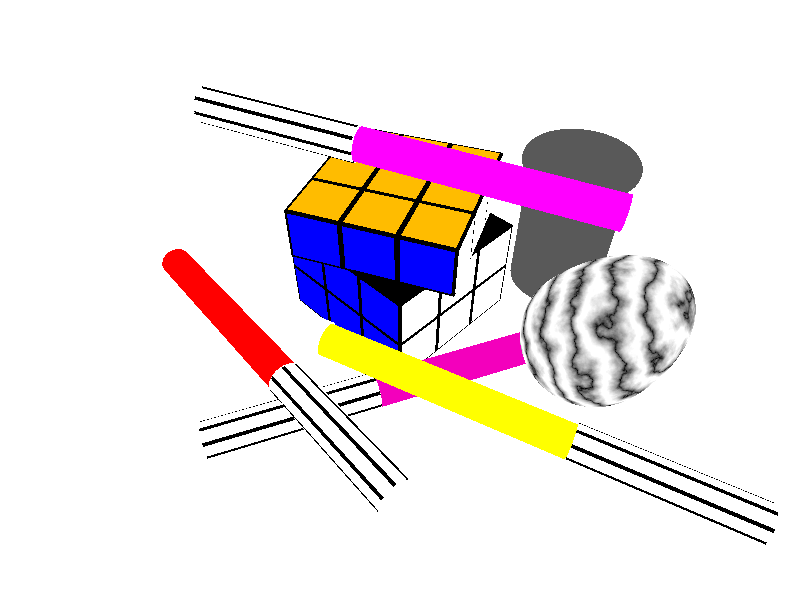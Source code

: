//
// Stephan Fortelny
// Computer Graphics
// Exercise 1
// 6/10/11
//

#include "colors.inc"

#declare LS = <9,15,2>;

background {
  color White
}

camera {
  location <0,9,-9>
  look_at  <0, 0, 0>
}

light_source {
  LS
  color White
  looks_like {
    sphere {
      LS
      5
    }
  }
}

//
//////////////////// PLANE ////////////////////
//

plane {
  y, 0
  pigment {
    color White
  }
  finish {
    ambient 0.35
  }
}

//
//////////////////// RUBIX-CUBE ////////////////////
//

#declare STICKER_DEPTH = 0.0125;
#declare STICKER_MARGIN = 0.05;

#declare RX_BOX_MAIN_WIDTH = 1;

#declare RX_BOX_MAIN_START_X = -1.5;
#declare RX_BOX_MAIN_START_Y = 0;
#declare RX_BOX_MAIN_START_Z = -1.5;


#declare RX_BOX_MAIN = box {
  <RX_BOX_MAIN_START_X,
   RX_BOX_MAIN_START_Y,
   RX_BOX_MAIN_START_Z>,
  <RX_BOX_MAIN_START_X+RX_BOX_MAIN_WIDTH,
   RX_BOX_MAIN_START_Y+RX_BOX_MAIN_WIDTH,
   RX_BOX_MAIN_START_Z+RX_BOX_MAIN_WIDTH>
  pigment { color Black }
  finish {
    phong .75
    phong_size 150
  }
}

#declare RX_BOX_FRONT = box {
  <RX_BOX_MAIN_START_X + STICKER_MARGIN,
   RX_BOX_MAIN_START_Y + STICKER_MARGIN,
   RX_BOX_MAIN_START_Z>,
  <RX_BOX_MAIN_START_X + RX_BOX_MAIN_WIDTH - STICKER_MARGIN,
   RX_BOX_MAIN_START_Y + RX_BOX_MAIN_WIDTH - STICKER_MARGIN,
   RX_BOX_MAIN_START_Z - STICKER_DEPTH>
  pigment { color Blue }
  finish {
    ambient 0.30
  }
}

#macro Make_RX_BOX_TOP(TOPCOLOR)
  box {
    <RX_BOX_MAIN_START_X + STICKER_MARGIN,
    RX_BOX_MAIN_START_Y + RX_BOX_MAIN_WIDTH,
    RX_BOX_MAIN_START_Z + STICKER_MARGIN>
    <RX_BOX_MAIN_START_X + RX_BOX_MAIN_WIDTH - STICKER_MARGIN,
    RX_BOX_MAIN_START_Y + RX_BOX_MAIN_WIDTH + STICKER_DEPTH,
    RX_BOX_MAIN_START_Z + RX_BOX_MAIN_WIDTH - STICKER_MARGIN>
    pigment { color TOPCOLOR }
    finish {
      ambient 0.25
    }
  }
#end
										 
                                                                          	  
#declare RX_BOX_RIGHT = box {
  <RX_BOX_MAIN_START_X + RX_BOX_MAIN_WIDTH,
   RX_BOX_MAIN_START_Y + STICKER_MARGIN,
   RX_BOX_MAIN_START_Z + STICKER_MARGIN>
  <RX_BOX_MAIN_START_X + RX_BOX_MAIN_WIDTH + STICKER_DEPTH,
   RX_BOX_MAIN_START_Y + RX_BOX_MAIN_WIDTH - STICKER_MARGIN,
   RX_BOX_MAIN_START_Z + RX_BOX_MAIN_WIDTH - STICKER_MARGIN>
  pigment {
    color rgb<1,1,1>
  }
  finish {
    ambient 0.3
  }
}

#macro Make_RX_BOX(TOPCOLOR)
  union {
    object { RX_BOX_MAIN }
    Make_RX_BOX_TOP(TOPCOLOR)
    object { RX_BOX_FRONT }
    object { RX_BOX_RIGHT }
  }
#end

#macro Make_RX_ROW(TOPCOLOR)
  union {
    object { Make_RX_BOX(TOPCOLOR) }
    object { Make_RX_BOX(TOPCOLOR)
      translate RX_BOX_MAIN_WIDTH*x
    }
    object { Make_RX_BOX(TOPCOLOR)
      translate RX_BOX_MAIN_WIDTH*x*2
    }
  }
#end

#macro Make_RX_FLOOR(TOPCOLOR)
  union {
    object { Make_RX_ROW(TOPCOLOR) }
    object { Make_RX_ROW(TOPCOLOR)
      translate RX_BOX_MAIN_WIDTH*z
    }
    object { Make_RX_ROW(TOPCOLOR)
      translate RX_BOX_MAIN_WIDTH*z*2
    }
  }
#end

#declare RX_CUBE = union {
  object { Make_RX_FLOOR(Black)
  }
  object { Make_RX_FLOOR(Black)
    translate RX_BOX_MAIN_WIDTH*y
  }
  object { Make_RX_FLOOR(Orange)
    translate RX_BOX_MAIN_WIDTH*y*2
    rotate y*-25
  }
}

//
//////////////////// PENS ////////////////////
//

#declare PEN_RADIUS_BOT = 0.33;
#declare PEN_RADIUS_MID = 0.30;
#declare PEN_RADIUS_TOP = PEN_RADIUS_BOT;
#declare PEN_RADIUS_TOP_DIFF = 0.03;
#declare PEN_X_START = 0;
#declare PEN_L_BOT = 0.2;
#declare PEN_L_MID = 4.5;
#declare PEN_L_TOP = 3;
#declare PEN_L = PEN_L_BOT + PEN_L_MID + PEN_L_TOP;
#declare PEN_Y = 0;
#declare PEN_Z = 0;

#macro Make_Pen(Color, PEN_Y_START, PEN_Y_END)
  #local PEN_Y_DIFF = abs(PEN_Y_END - PEN_Y_START);
  #if (PEN_Y_START > PEN_Y_END)
    #local PEN_Y_MOD = -1;
  #else
    #local PEN_Y_MOD = 1;
  #end
  
  #debug concat("PEN_Y_DIFF:",str(PEN_Y_DIFF, 5, 5), "\n")
  #if (PEN_Y_DIFF = 0)
    #local PEN_X = PEN_L;
    #debug concat("PEN_X:",str(PEN_X, 5, 5), "\n")
  #else
    #local PEN_X = sqrt(pow(PEN_L,2)-pow(PEN_Y_DIFF,2));
    #debug concat("PEN_X:",str(PEN_X, 5, 5), "\n")
  #end
  
  #local COS_BETA = PEN_X / PEN_L;
  
  #local PEN_X_BOT = PEN_L_BOT * COS_BETA;
  #debug concat("PEN_X_BOT:",str(PEN_X_BOT, 5, 5), "\n")
  #local PEN_X_MID = ((PEN_L_BOT+PEN_L_MID) * COS_BETA)-PEN_X_BOT;
  #debug concat("PEN_X_MID:",str(PEN_X_MID, 5, 5), "\n")
  #local PEN_X_TOP = ((PEN_L_BOT+PEN_L_MID+PEN_L_TOP) * COS_BETA)-PEN_X_BOT-PEN_X_MID;
  #debug concat("PEN_X_TOP:",str(PEN_X_TOP, 5, 5), "\n")
  
  #local PEN_Y_BOT = sqrt(pow(PEN_L_BOT,2)-pow(PEN_X_BOT,2));
  #debug concat("PEN_Y_BOT:",str(PEN_Y_BOT, 5, 5), "\n")
  
  #local PEN_Y_MID = sqrt(
    pow(PEN_L_BOT+PEN_L_MID,2)
    -pow(PEN_X_BOT+PEN_X_MID,2))
  -PEN_Y_BOT;
  #debug concat("PEN_Y_MID:",str(PEN_Y_MID, 5, 5), "\n")
  #local PEN_Y_TOP = sqrt(
    pow(PEN_L_BOT+PEN_L_MID+PEN_L_TOP,2)
    -pow(PEN_X_BOT+PEN_X_MID+PEN_X_TOP,2))
  -PEN_Y_BOT-PEN_Y_MID;
  #debug concat("PEN_Y_TOP:",str(PEN_Y_TOP, 5, 5), "\n")

  union {
    cylinder {
      <PEN_X_START, PEN_Y_START, PEN_Z>,
      <PEN_X_START + PEN_X_BOT, PEN_Y_START + (PEN_Y_BOT * PEN_Y_MOD), PEN_Z>
      PEN_RADIUS_BOT            
      pigment {
	color White 
      }
    }
    cylinder {
      <PEN_X_START + PEN_X_BOT, PEN_Y_START + (PEN_Y_BOT * PEN_Y_MOD), PEN_Z>
      <PEN_X_START + PEN_X_BOT + PEN_X_MID, PEN_Y_START + ((PEN_Y_BOT + PEN_Y_MID)*PEN_Y_MOD), PEN_Z>
      PEN_RADIUS_MID
      pigment {
	color Color
      }
    }
    
    #local XS = PEN_X_START + PEN_X_BOT + PEN_X_MID;
    #local XE = XS + PEN_X_TOP;
    #local YBM = PEN_Y_BOT + PEN_Y_MID;
    #local YBMT = YBM + PEN_Y_TOP;
    #local Y_DIFF = PEN_RADIUS_TOP/sqrt(2);
    #local Z_DIFF = Y_DIFF;

    
    #macro Make_Pen_Diff(PEN_Y_DIFF, PEN_Z_DIFF)
      cylinder {
	<XS,
	PEN_Y_START + ((YBM + PEN_Y_DIFF)*PEN_Y_MOD),
	PEN_Z + PEN_Z_DIFF>
	<XE,
	PEN_Y_START + ((YBMT + PEN_Y_DIFF)*PEN_Y_MOD),
	PEN_Z + PEN_Z_DIFF>
	PEN_RADIUS_TOP_DIFF
      }
    #end
    
    difference {
      cylinder {
	<XS, PEN_Y_START + ((YBM) * PEN_Y_MOD), PEN_Z>
	<XE, PEN_Y_START + ((YBMT)*PEN_Y_MOD), PEN_Z>
	PEN_RADIUS_TOP
	pigment {
	  color White
	}
	finish {
	  ambient 0.3
	}
      }
      Make_Pen_Diff(PEN_RADIUS_TOP,0)
      Make_Pen_Diff(Y_DIFF,Z_DIFF)
      Make_Pen_Diff(0,PEN_RADIUS_TOP)
      Make_Pen_Diff(-Y_DIFF,Z_DIFF)
      Make_Pen_Diff(-PEN_RADIUS_TOP,0)
      Make_Pen_Diff(-Y_DIFF,-Z_DIFF)
      Make_Pen_Diff(0,-PEN_RADIUS_TOP)
      Make_Pen_Diff(Y_DIFF,-Z_DIFF)
    }
    

  }
#end

//
//////////////////// EGG ////////////////////
//

#declare EGG_TEX = texture {
  pigment {
    marble
    turbulence 0.5
    color_map {
      [0.00 color Black]
      [0.80 color White]
    }
    rotate 50*z
  }
  finish {
    reflection 0.1
  }
}

#declare EGG_RADIUS = 2.5;
#declare EGG_UPPER_HALF_Y_SCALE = 1.5;

#declare EGG_UPPERPART =
  intersection{
    sphere{<0,0,0>,EGG_RADIUS scale <1,EGG_UPPER_HALF_Y_SCALE,1>}
    box{<-EGG_RADIUS,0,-EGG_RADIUS>,
      <EGG_RADIUS, EGG_UPPER_HALF_Y_SCALE * EGG_RADIUS,EGG_RADIUS>}
  }

#declare EGG_LOWERPART =
  intersection{
    sphere{<0,0,0>,EGG_RADIUS}
    box{<-EGG_RADIUS,-EGG_RADIUS,-EGG_RADIUS>,<EGG_RADIUS,0,EGG_RADIUS>}
  }

#declare EGG =
  union{
    object{EGG_UPPERPART }
    object{EGG_LOWERPART}
    texture{EGG_TEX}
    translate y
  }

//
//////////////////// PHOTOBOX ////////////////////
//

#declare PB_TEX = texture {
  pigment {
    color rgb<0.10,0.10,0.10>
  }
  finish {
    reflection {
      .18
    }
  }
  
}

#declare PB_BOT = cylinder {
  <1,0,0>,
  <1,1.5,0>,
  0.5
  texture {
    PB_TEX
  }
}

#declare PB_TOP_INNER = cylinder {
  <1,1.5,0>,
  <1,1.6,0>,
  0.35
  texture {
    PB_TEX
  }
}

#declare PB_TOP_OUTER = torus {
  0.5, 0.08          
  texture {
    PB_TEX
  }
  translate <1,1.5,0>
}

#declare PB = union {
  object {
    PB_BOT
  }
  object {
    PB_TOP_INNER
  }
  object {
    PB_TOP_OUTER
  }
}

//
//////////////////// OBJECTS ////////////////////
//

//rubix cube
object { RX_CUBE rotate y*45}

//pens
object {
  Make_Pen(Yellow, PEN_RADIUS_MID*2*1.5, PEN_RADIUS_TOP)
  rotate y*25
  translate <-1.5,0,-1.8>
}  
object {
  Make_Pen(rgb<0.9,0,0.5>, PEN_RADIUS_BOT, PEN_RADIUS_TOP)
  rotate y*160
  translate <4,0,-1>
}
object {
  Make_Pen(Red, PEN_RADIUS_BOT, PEN_RADIUS_TOP*2*1.3)
  rotate y*50
  translate <-5,0,1>
}

object {
  Make_Pen(rgb<1 ,0 ,1>, PEN_RADIUS_BOT, PEN_RADIUS_TOP*2*1.3)
  rotate y*-160
  translate <3.7,3,-1.5>
}

//egg
object {
  EGG
  rotate <120,70,60>
  scale <0.5,0.5,0.5> 
  translate <3,0.7,-2>
}

//photobox
object {
  PB
  scale 1.9
  translate <1.5,0,0.8>
}